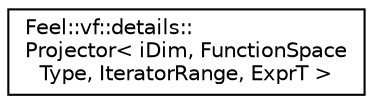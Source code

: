 digraph "Graphical Class Hierarchy"
{
 // LATEX_PDF_SIZE
  edge [fontname="Helvetica",fontsize="10",labelfontname="Helvetica",labelfontsize="10"];
  node [fontname="Helvetica",fontsize="10",shape=record];
  rankdir="LR";
  Node0 [label="Feel::vf::details::\lProjector\< iDim, FunctionSpace\lType, IteratorRange, ExprT \>",height=0.2,width=0.4,color="black", fillcolor="white", style="filled",URL="$classFeel_1_1vf_1_1details_1_1Projector.html",tooltip="base class for projectors"];
}
